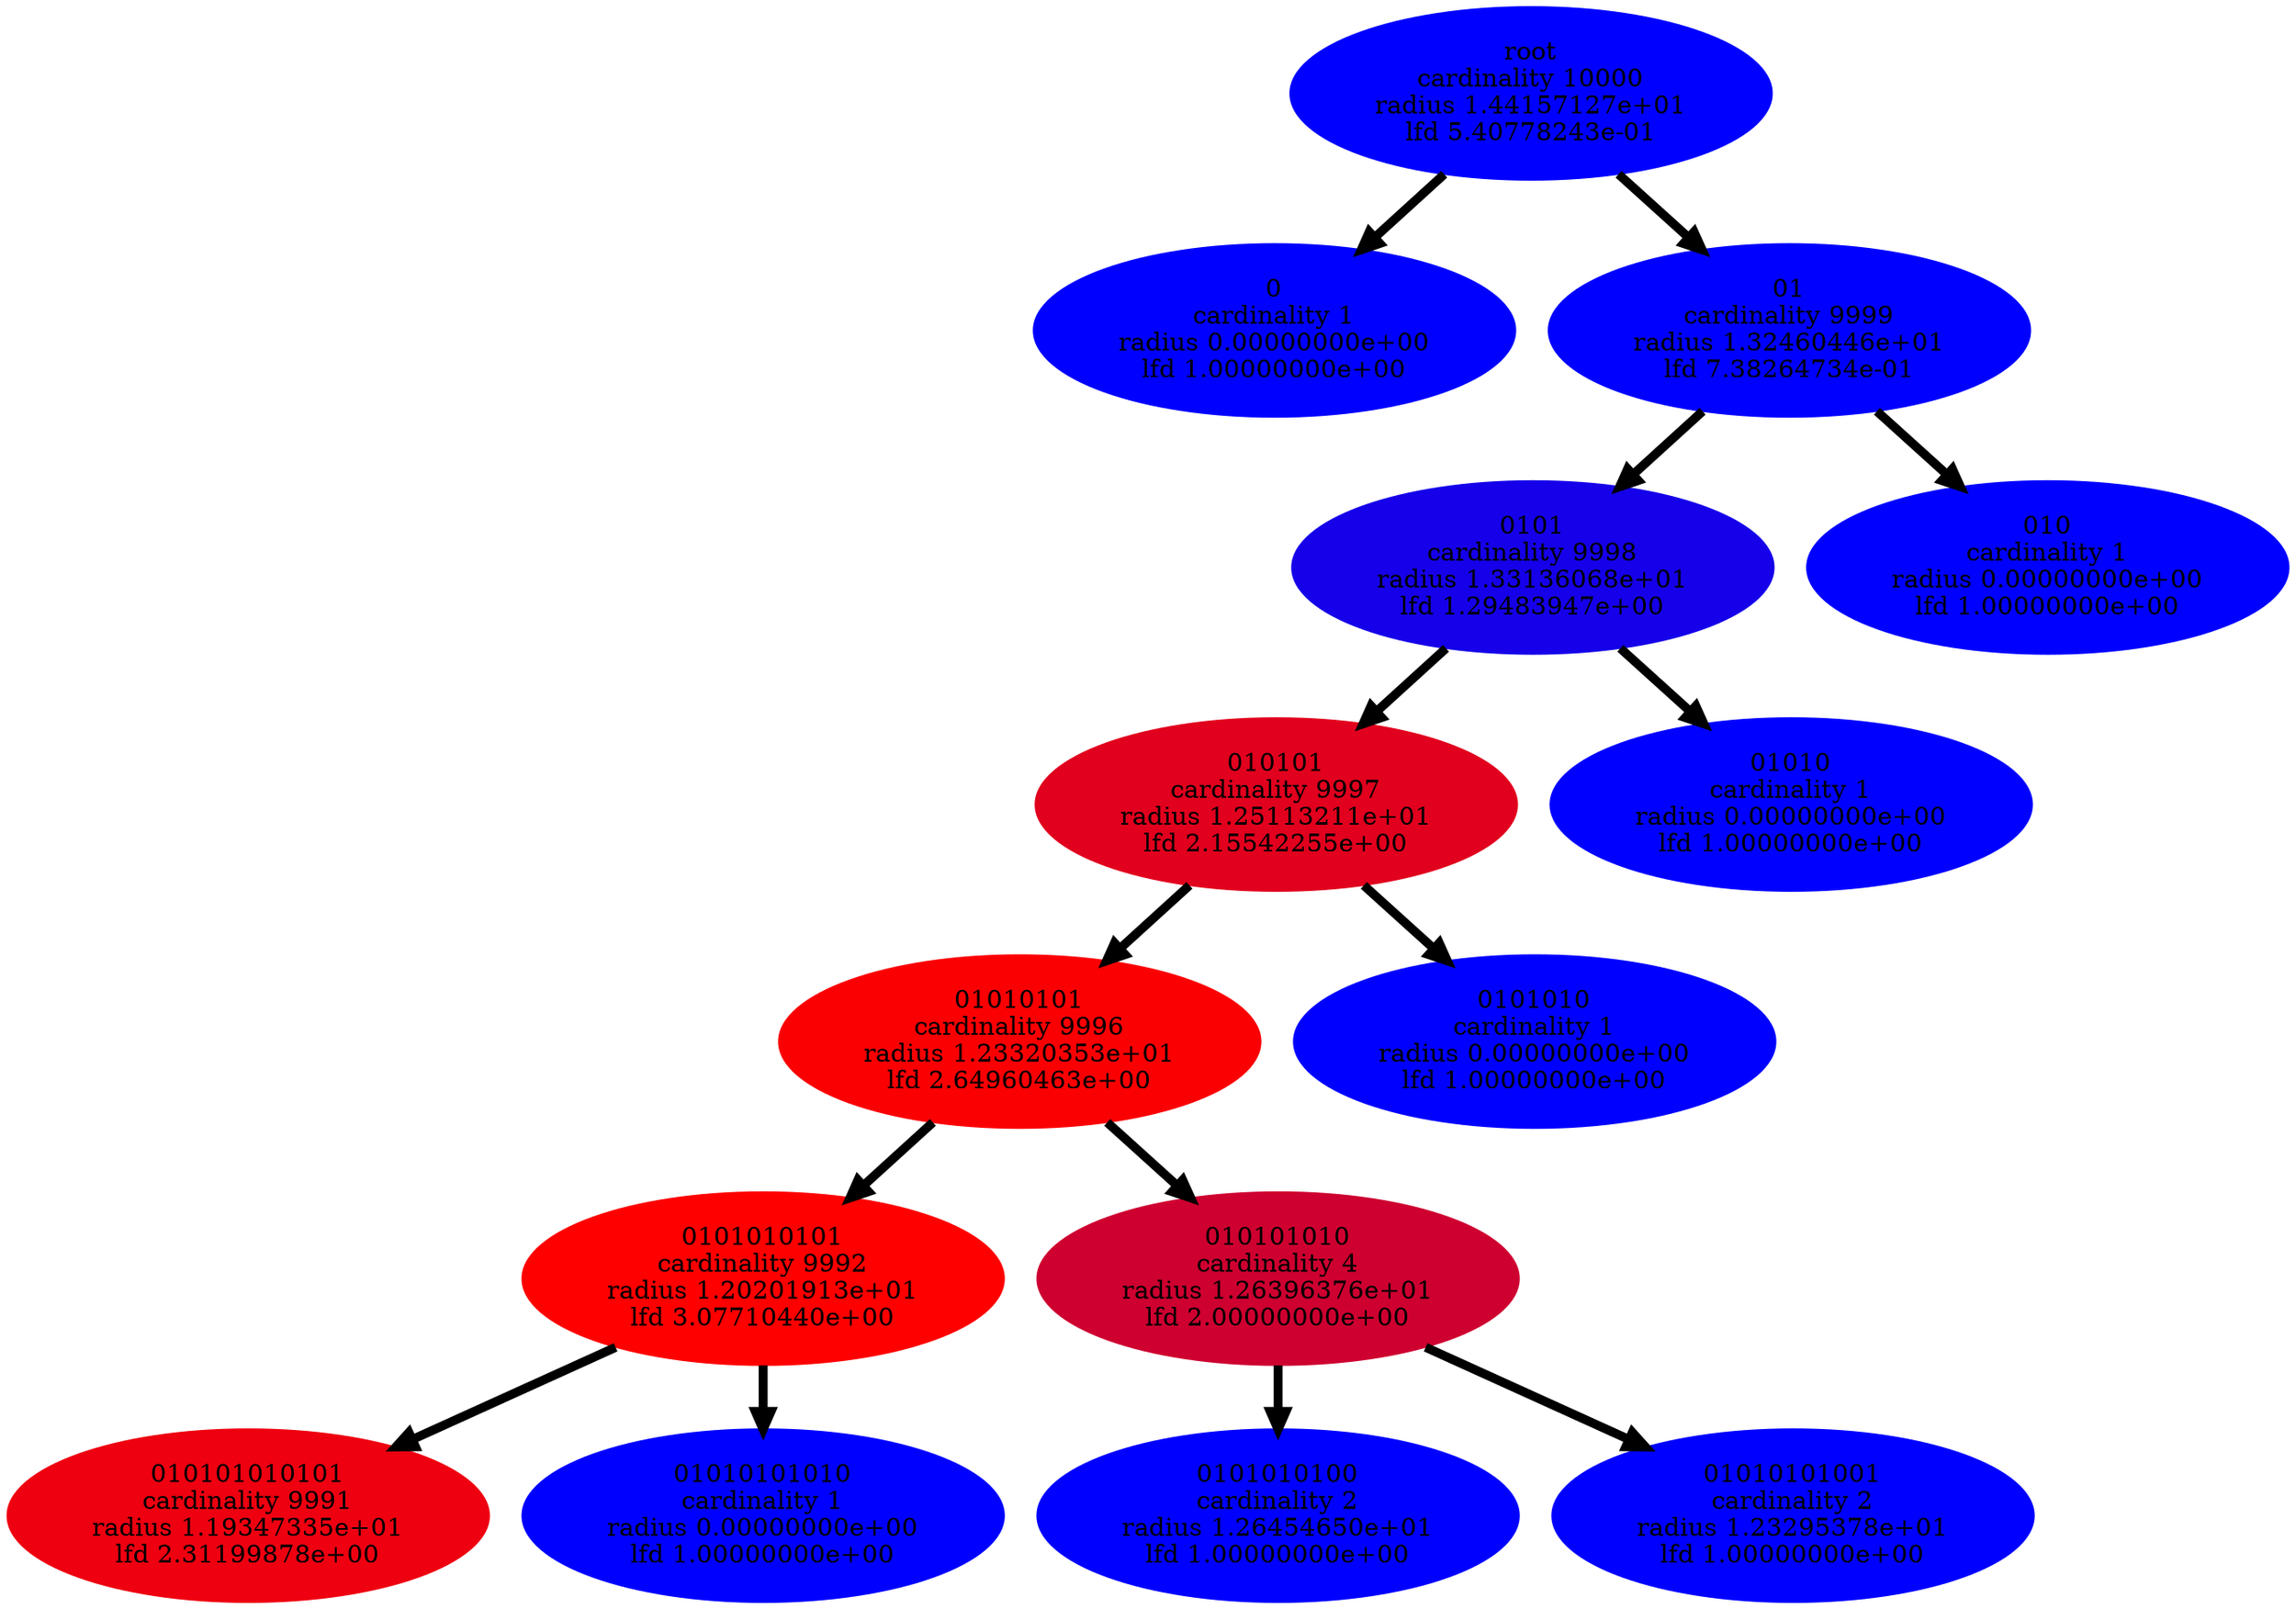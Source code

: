 digraph glove200test {
    edge[style=solid, penwidth="5", labeldistance="10"]
    root [label="root\ncardinality 10000\nradius 1.44157127e+01\nlfd 5.40778243e-01", color="#0000FF", style="filled"]
    0 [label="0\ncardinality 1\nradius 0.00000000e+00\nlfd 1.00000000e+00", color="#0000FF", style="filled"]
    01 [label="01\ncardinality 9999\nradius 1.32460446e+01\nlfd 7.38264734e-01", color="#0000FF", style="filled"]
    0 [label="0\ncardinality 1\nradius 0.00000000e+00\nlfd 1.00000000e+00", color="#0000FF", style="filled"]
    0101 [label="0101\ncardinality 9998\nradius 1.33136068e+01\nlfd 1.29483947e+00", color="#1500E9", style="filled"]
    010 [label="010\ncardinality 1\nradius 0.00000000e+00\nlfd 1.00000000e+00", color="#0000FF", style="filled"]
    010101 [label="010101\ncardinality 9997\nradius 1.25113211e+01\nlfd 2.15542255e+00", color="#E1001D", style="filled"]
    0 [label="0\ncardinality 1\nradius 0.00000000e+00\nlfd 1.00000000e+00", color="#0000FF", style="filled"]
    01010 [label="01010\ncardinality 1\nradius 0.00000000e+00\nlfd 1.00000000e+00", color="#0000FF", style="filled"]
    010 [label="010\ncardinality 1\nradius 0.00000000e+00\nlfd 1.00000000e+00", color="#0000FF", style="filled"]
    010 [label="010\ncardinality 1\nradius 0.00000000e+00\nlfd 1.00000000e+00", color="#0000FF", style="filled"]
    0 [label="0\ncardinality 1\nradius 0.00000000e+00\nlfd 1.00000000e+00", color="#0000FF", style="filled"]
    01010 [label="01010\ncardinality 1\nradius 0.00000000e+00\nlfd 1.00000000e+00", color="#0000FF", style="filled"]
    01010101 [label="01010101\ncardinality 9996\nradius 1.23320353e+01\nlfd 2.64960463e+00", color="#FB0003", style="filled"]
    0101010 [label="0101010\ncardinality 1\nradius 0.00000000e+00\nlfd 1.00000000e+00", color="#0000FF", style="filled"]
    010 [label="010\ncardinality 1\nradius 0.00000000e+00\nlfd 1.00000000e+00", color="#0000FF", style="filled"]
    0 [label="0\ncardinality 1\nradius 0.00000000e+00\nlfd 1.00000000e+00", color="#0000FF", style="filled"]
    01010 [label="01010\ncardinality 1\nradius 0.00000000e+00\nlfd 1.00000000e+00", color="#0000FF", style="filled"]
    0101010101 [label="0101010101\ncardinality 9992\nradius 1.20201913e+01\nlfd 3.07710440e+00", color="#FE0000", style="filled"]
    0101010 [label="0101010\ncardinality 1\nradius 0.00000000e+00\nlfd 1.00000000e+00", color="#0000FF", style="filled"]
    010101010 [label="010101010\ncardinality 4\nradius 1.26396376e+01\nlfd 2.00000000e+00", color="#CE0030", style="filled"]
    010 [label="010\ncardinality 1\nradius 0.00000000e+00\nlfd 1.00000000e+00", color="#0000FF", style="filled"]
    0 [label="0\ncardinality 1\nradius 0.00000000e+00\nlfd 1.00000000e+00", color="#0000FF", style="filled"]
    01010 [label="01010\ncardinality 1\nradius 0.00000000e+00\nlfd 1.00000000e+00", color="#0000FF", style="filled"]
    0101010100 [label="0101010100\ncardinality 2\nradius 1.26454650e+01\nlfd 1.00000000e+00", color="#0000FF", style="filled"]
    01010101001 [label="01010101001\ncardinality 2\nradius 1.23295378e+01\nlfd 1.00000000e+00", color="#0000FF", style="filled"]
    010101010101 [label="010101010101\ncardinality 9991\nradius 1.19347335e+01\nlfd 2.31199878e+00", color="#EE0010", style="filled"]
    0101010 [label="0101010\ncardinality 1\nradius 0.00000000e+00\nlfd 1.00000000e+00", color="#0000FF", style="filled"]
    01010101010 [label="01010101010\ncardinality 1\nradius 0.00000000e+00\nlfd 1.00000000e+00", color="#0000FF", style="filled"]
    root -> 0
    root -> 01
    01 -> 0101
    01 -> 010
    0101 -> 010101
    0101 -> 01010
    010101 -> 0101010
    010101 -> 01010101
    01010101 -> 010101010
    01010101 -> 0101010101
    0101010101 -> 01010101010
    0101010101 -> 010101010101
    010101010 -> 01010101001
    010101010 -> 0101010100
}